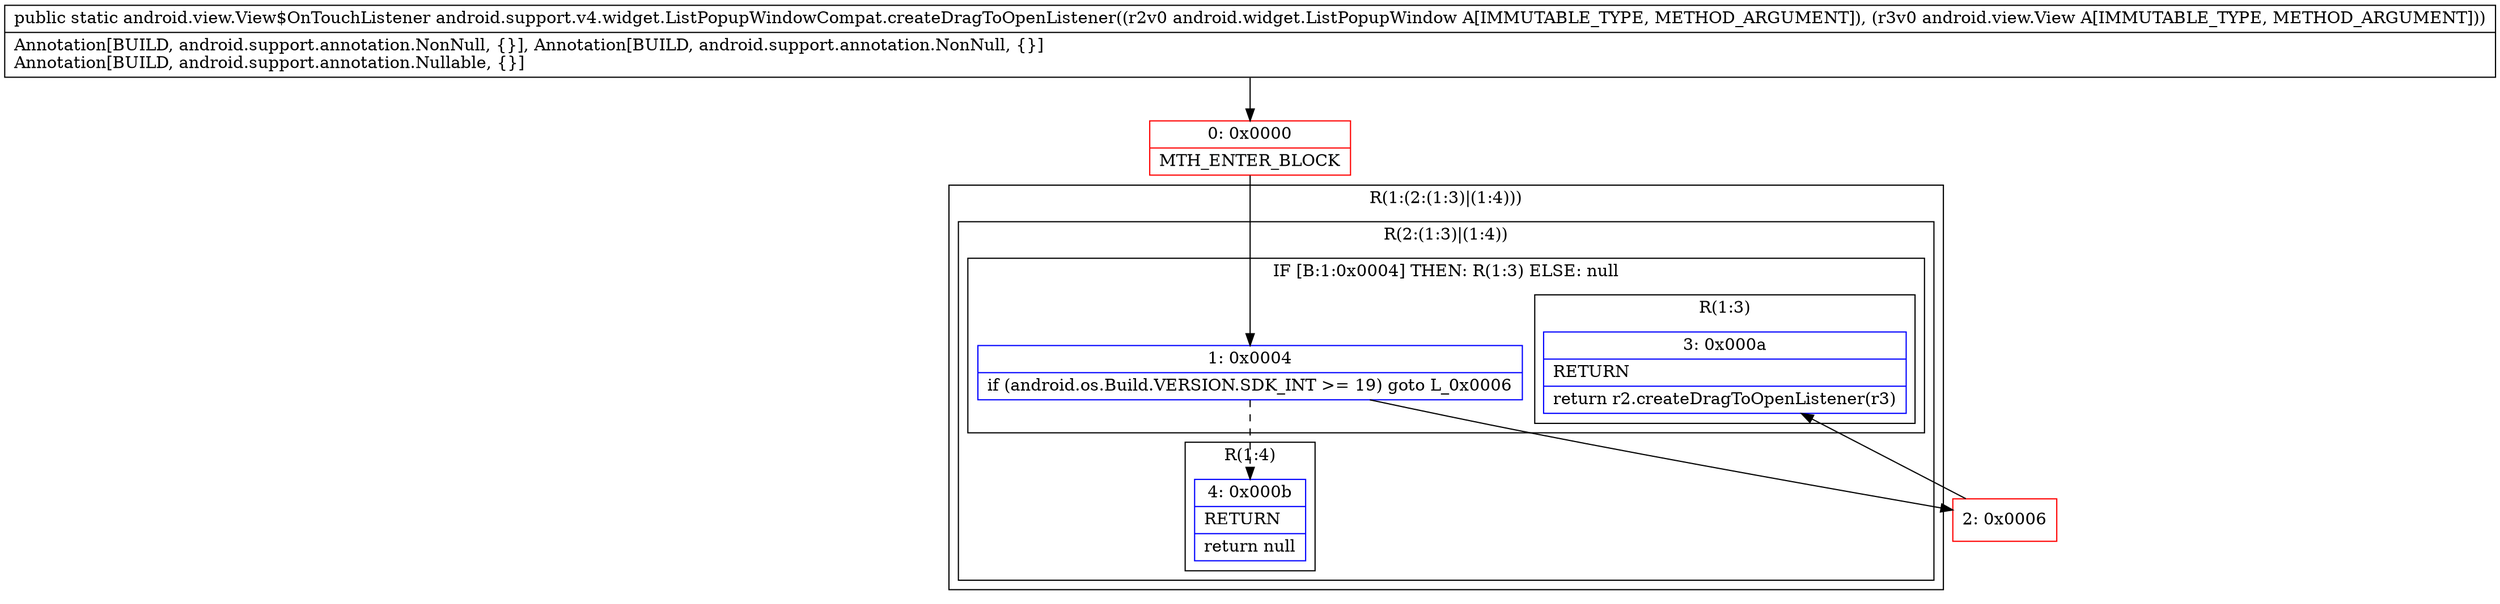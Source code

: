 digraph "CFG forandroid.support.v4.widget.ListPopupWindowCompat.createDragToOpenListener(Landroid\/widget\/ListPopupWindow;Landroid\/view\/View;)Landroid\/view\/View$OnTouchListener;" {
subgraph cluster_Region_12354236 {
label = "R(1:(2:(1:3)|(1:4)))";
node [shape=record,color=blue];
subgraph cluster_Region_1385116103 {
label = "R(2:(1:3)|(1:4))";
node [shape=record,color=blue];
subgraph cluster_IfRegion_2070070738 {
label = "IF [B:1:0x0004] THEN: R(1:3) ELSE: null";
node [shape=record,color=blue];
Node_1 [shape=record,label="{1\:\ 0x0004|if (android.os.Build.VERSION.SDK_INT \>= 19) goto L_0x0006\l}"];
subgraph cluster_Region_662702914 {
label = "R(1:3)";
node [shape=record,color=blue];
Node_3 [shape=record,label="{3\:\ 0x000a|RETURN\l|return r2.createDragToOpenListener(r3)\l}"];
}
}
subgraph cluster_Region_1129174124 {
label = "R(1:4)";
node [shape=record,color=blue];
Node_4 [shape=record,label="{4\:\ 0x000b|RETURN\l|return null\l}"];
}
}
}
Node_0 [shape=record,color=red,label="{0\:\ 0x0000|MTH_ENTER_BLOCK\l}"];
Node_2 [shape=record,color=red,label="{2\:\ 0x0006}"];
MethodNode[shape=record,label="{public static android.view.View$OnTouchListener android.support.v4.widget.ListPopupWindowCompat.createDragToOpenListener((r2v0 android.widget.ListPopupWindow A[IMMUTABLE_TYPE, METHOD_ARGUMENT]), (r3v0 android.view.View A[IMMUTABLE_TYPE, METHOD_ARGUMENT]))  | Annotation[BUILD, android.support.annotation.NonNull, \{\}], Annotation[BUILD, android.support.annotation.NonNull, \{\}]\lAnnotation[BUILD, android.support.annotation.Nullable, \{\}]\l}"];
MethodNode -> Node_0;
Node_1 -> Node_2;
Node_1 -> Node_4[style=dashed];
Node_0 -> Node_1;
Node_2 -> Node_3;
}

